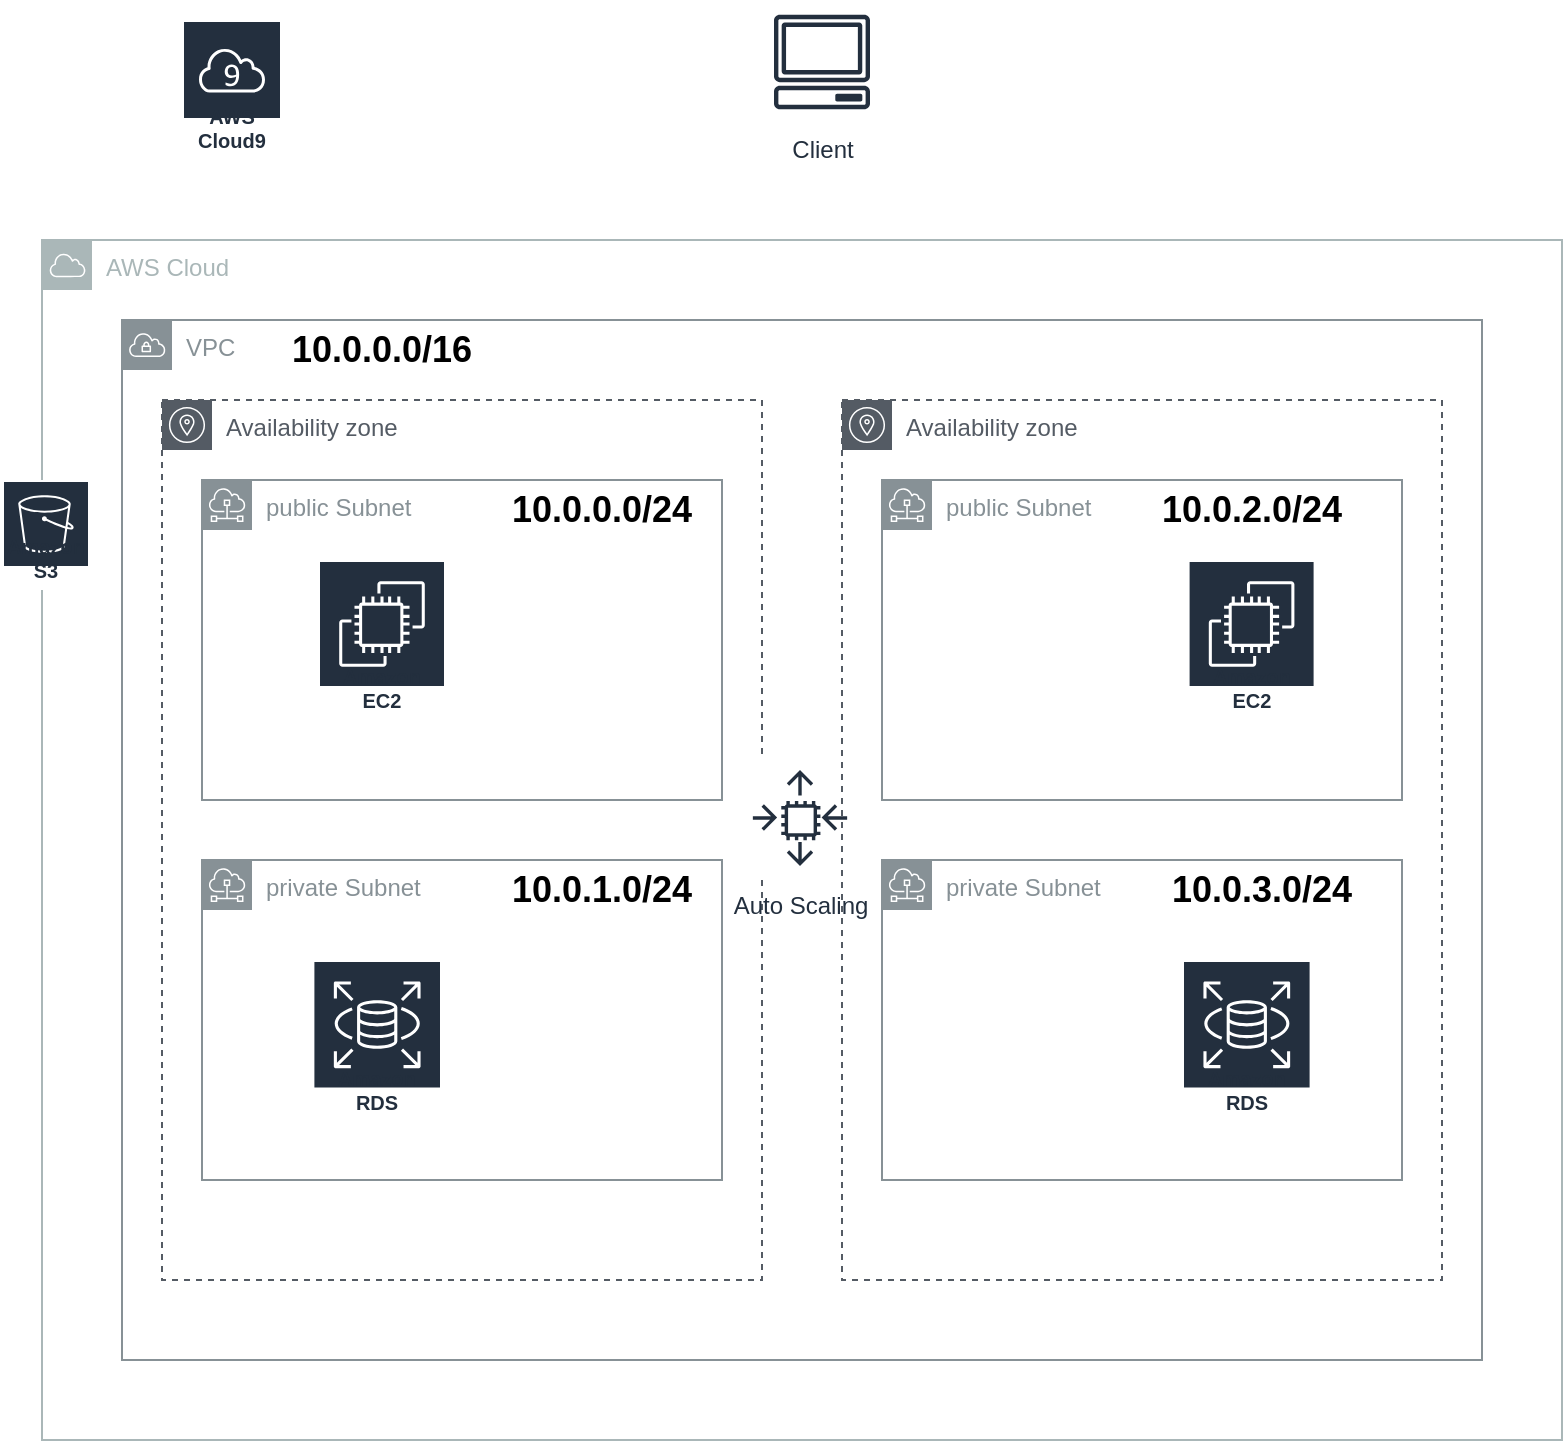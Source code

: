 <mxfile version="16.4.5" type="github" pages="2"><diagram id="MwN8suG_t0roEQ08q8JP" name="ページ1"><mxGraphModel dx="1022" dy="402" grid="1" gridSize="10" guides="1" tooltips="1" connect="1" arrows="1" fold="1" page="1" pageScale="1" pageWidth="827" pageHeight="1169" math="0" shadow="0"><root><mxCell id="0"/><mxCell id="1" parent="0"/><mxCell id="HDXq9XGTa8Jey7fupxtL-1" value="AWS Cloud" style="sketch=0;outlineConnect=0;gradientColor=none;html=1;whiteSpace=wrap;fontSize=12;fontStyle=0;shape=mxgraph.aws4.group;grIcon=mxgraph.aws4.group_aws_cloud;strokeColor=#AAB7B8;fillColor=none;verticalAlign=top;align=left;spacingLeft=30;fontColor=#AAB7B8;dashed=0;" vertex="1" parent="1"><mxGeometry x="40" y="240" width="760" height="600" as="geometry"/></mxCell><mxCell id="HDXq9XGTa8Jey7fupxtL-2" value="Availability zone" style="sketch=0;outlineConnect=0;gradientColor=none;html=1;whiteSpace=wrap;fontSize=12;fontStyle=0;shape=mxgraph.aws4.group;grIcon=mxgraph.aws4.group_availability_zone;strokeColor=#545B64;fillColor=none;verticalAlign=top;align=left;spacingLeft=30;fontColor=#545B64;dashed=1;" vertex="1" parent="1"><mxGeometry x="100" y="320" width="300" height="440" as="geometry"/></mxCell><mxCell id="HDXq9XGTa8Jey7fupxtL-3" value="VPC" style="sketch=0;outlineConnect=0;gradientColor=none;html=1;whiteSpace=wrap;fontSize=12;fontStyle=0;shape=mxgraph.aws4.group;grIcon=mxgraph.aws4.group_vpc;strokeColor=#879196;fillColor=none;verticalAlign=top;align=left;spacingLeft=30;fontColor=#879196;dashed=0;" vertex="1" parent="1"><mxGeometry x="80" y="280" width="680" height="520" as="geometry"/></mxCell><mxCell id="HDXq9XGTa8Jey7fupxtL-4" value="private Subnet" style="sketch=0;outlineConnect=0;gradientColor=none;html=1;whiteSpace=wrap;fontSize=12;fontStyle=0;shape=mxgraph.aws4.group;grIcon=mxgraph.aws4.group_subnet;strokeColor=#879196;fillColor=none;verticalAlign=top;align=left;spacingLeft=30;fontColor=#879196;dashed=0;" vertex="1" parent="1"><mxGeometry x="120" y="550" width="260" height="160" as="geometry"/></mxCell><mxCell id="HDXq9XGTa8Jey7fupxtL-5" value="public Subnet" style="sketch=0;outlineConnect=0;gradientColor=none;html=1;whiteSpace=wrap;fontSize=12;fontStyle=0;shape=mxgraph.aws4.group;grIcon=mxgraph.aws4.group_subnet;strokeColor=#879196;fillColor=none;verticalAlign=top;align=left;spacingLeft=30;fontColor=#879196;dashed=0;" vertex="1" parent="1"><mxGeometry x="120" y="360" width="260" height="160" as="geometry"/></mxCell><mxCell id="HDXq9XGTa8Jey7fupxtL-6" value="Auto Scaling" style="sketch=0;outlineConnect=0;fontColor=#232F3E;gradientColor=none;strokeColor=#232F3E;fillColor=#ffffff;dashed=0;verticalLabelPosition=bottom;verticalAlign=top;align=center;html=1;fontSize=12;fontStyle=0;aspect=fixed;shape=mxgraph.aws4.resourceIcon;resIcon=mxgraph.aws4.auto_scaling;" vertex="1" parent="1"><mxGeometry x="389" y="499" width="60" height="60" as="geometry"/></mxCell><mxCell id="HDXq9XGTa8Jey7fupxtL-7" value="Availability zone" style="sketch=0;outlineConnect=0;gradientColor=none;html=1;whiteSpace=wrap;fontSize=12;fontStyle=0;shape=mxgraph.aws4.group;grIcon=mxgraph.aws4.group_availability_zone;strokeColor=#545B64;fillColor=none;verticalAlign=top;align=left;spacingLeft=30;fontColor=#545B64;dashed=1;" vertex="1" parent="1"><mxGeometry x="440" y="320" width="300" height="440" as="geometry"/></mxCell><mxCell id="HDXq9XGTa8Jey7fupxtL-8" value="AWS Cloud9" style="sketch=0;outlineConnect=0;fontColor=#232F3E;gradientColor=none;strokeColor=#ffffff;fillColor=#232F3E;dashed=0;verticalLabelPosition=middle;verticalAlign=bottom;align=center;html=1;whiteSpace=wrap;fontSize=10;fontStyle=1;spacing=3;shape=mxgraph.aws4.productIcon;prIcon=mxgraph.aws4.cloud9;" vertex="1" parent="1"><mxGeometry x="110" y="130" width="50" height="70" as="geometry"/></mxCell><mxCell id="HDXq9XGTa8Jey7fupxtL-9" value="Amazon S3" style="sketch=0;outlineConnect=0;fontColor=#232F3E;gradientColor=none;strokeColor=#ffffff;fillColor=#232F3E;dashed=0;verticalLabelPosition=middle;verticalAlign=bottom;align=center;html=1;whiteSpace=wrap;fontSize=10;fontStyle=1;spacing=3;shape=mxgraph.aws4.productIcon;prIcon=mxgraph.aws4.s3;" vertex="1" parent="1"><mxGeometry x="20" y="360" width="44" height="55" as="geometry"/></mxCell><mxCell id="HDXq9XGTa8Jey7fupxtL-10" value="Client" style="sketch=0;outlineConnect=0;fontColor=#232F3E;gradientColor=none;strokeColor=#232F3E;fillColor=#ffffff;dashed=0;verticalLabelPosition=bottom;verticalAlign=top;align=center;html=1;fontSize=12;fontStyle=0;aspect=fixed;shape=mxgraph.aws4.resourceIcon;resIcon=mxgraph.aws4.client;" vertex="1" parent="1"><mxGeometry x="400" y="121" width="60" height="60" as="geometry"/></mxCell><mxCell id="HDXq9XGTa8Jey7fupxtL-11" value="Amazon EC2" style="sketch=0;outlineConnect=0;fontColor=#232F3E;gradientColor=none;strokeColor=#ffffff;fillColor=#232F3E;dashed=0;verticalLabelPosition=middle;verticalAlign=bottom;align=center;html=1;whiteSpace=wrap;fontSize=10;fontStyle=1;spacing=3;shape=mxgraph.aws4.productIcon;prIcon=mxgraph.aws4.ec2;" vertex="1" parent="1"><mxGeometry x="178" y="400" width="64" height="80" as="geometry"/></mxCell><mxCell id="HDXq9XGTa8Jey7fupxtL-12" value="Amazon RDS" style="sketch=0;outlineConnect=0;fontColor=#232F3E;gradientColor=none;strokeColor=#ffffff;fillColor=#232F3E;dashed=0;verticalLabelPosition=middle;verticalAlign=bottom;align=center;html=1;whiteSpace=wrap;fontSize=10;fontStyle=1;spacing=3;shape=mxgraph.aws4.productIcon;prIcon=mxgraph.aws4.rds;" vertex="1" parent="1"><mxGeometry x="175.2" y="600" width="64.8" height="81" as="geometry"/></mxCell><mxCell id="HDXq9XGTa8Jey7fupxtL-13" value="&lt;font style=&quot;font-size: 18px&quot;&gt;&lt;b&gt;10.0.0.0/16&lt;/b&gt;&lt;/font&gt;" style="text;html=1;strokeColor=none;fillColor=none;align=center;verticalAlign=middle;whiteSpace=wrap;rounded=0;" vertex="1" parent="1"><mxGeometry x="150" y="280" width="120" height="30" as="geometry"/></mxCell><mxCell id="HDXq9XGTa8Jey7fupxtL-14" value="&lt;font style=&quot;font-size: 18px&quot;&gt;&lt;b&gt;10.0.0.0/24&lt;/b&gt;&lt;/font&gt;" style="text;html=1;strokeColor=none;fillColor=none;align=center;verticalAlign=middle;whiteSpace=wrap;rounded=0;" vertex="1" parent="1"><mxGeometry x="260" y="360" width="120" height="30" as="geometry"/></mxCell><mxCell id="HDXq9XGTa8Jey7fupxtL-15" value="public Subnet" style="sketch=0;outlineConnect=0;gradientColor=none;html=1;whiteSpace=wrap;fontSize=12;fontStyle=0;shape=mxgraph.aws4.group;grIcon=mxgraph.aws4.group_subnet;strokeColor=#879196;fillColor=none;verticalAlign=top;align=left;spacingLeft=30;fontColor=#879196;dashed=0;" vertex="1" parent="1"><mxGeometry x="460" y="360" width="260" height="160" as="geometry"/></mxCell><mxCell id="HDXq9XGTa8Jey7fupxtL-16" value="private&amp;nbsp;Subnet" style="sketch=0;outlineConnect=0;gradientColor=none;html=1;whiteSpace=wrap;fontSize=12;fontStyle=0;shape=mxgraph.aws4.group;grIcon=mxgraph.aws4.group_subnet;strokeColor=#879196;fillColor=none;verticalAlign=top;align=left;spacingLeft=30;fontColor=#879196;dashed=0;" vertex="1" parent="1"><mxGeometry x="460" y="550" width="260" height="160" as="geometry"/></mxCell><mxCell id="HDXq9XGTa8Jey7fupxtL-17" value="Amazon EC2" style="sketch=0;outlineConnect=0;fontColor=#232F3E;gradientColor=none;strokeColor=#ffffff;fillColor=#232F3E;dashed=0;verticalLabelPosition=middle;verticalAlign=bottom;align=center;html=1;whiteSpace=wrap;fontSize=10;fontStyle=1;spacing=3;shape=mxgraph.aws4.productIcon;prIcon=mxgraph.aws4.ec2;" vertex="1" parent="1"><mxGeometry x="612.8" y="400" width="64" height="80" as="geometry"/></mxCell><mxCell id="HDXq9XGTa8Jey7fupxtL-18" value="Amazon RDS" style="sketch=0;outlineConnect=0;fontColor=#232F3E;gradientColor=none;strokeColor=#ffffff;fillColor=#232F3E;dashed=0;verticalLabelPosition=middle;verticalAlign=bottom;align=center;html=1;whiteSpace=wrap;fontSize=10;fontStyle=1;spacing=3;shape=mxgraph.aws4.productIcon;prIcon=mxgraph.aws4.rds;" vertex="1" parent="1"><mxGeometry x="610" y="600" width="64.8" height="81" as="geometry"/></mxCell><mxCell id="HDXq9XGTa8Jey7fupxtL-19" value="&lt;font style=&quot;font-size: 18px&quot;&gt;&lt;b&gt;10.0.1.0/24&lt;/b&gt;&lt;/font&gt;" style="text;html=1;strokeColor=none;fillColor=none;align=center;verticalAlign=middle;whiteSpace=wrap;rounded=0;" vertex="1" parent="1"><mxGeometry x="260" y="550" width="120" height="30" as="geometry"/></mxCell><mxCell id="HDXq9XGTa8Jey7fupxtL-20" value="&lt;font style=&quot;font-size: 18px&quot;&gt;&lt;b&gt;10.0.2.0/24&lt;/b&gt;&lt;/font&gt;" style="text;html=1;strokeColor=none;fillColor=none;align=center;verticalAlign=middle;whiteSpace=wrap;rounded=0;" vertex="1" parent="1"><mxGeometry x="584.8" y="360" width="120" height="30" as="geometry"/></mxCell><mxCell id="HDXq9XGTa8Jey7fupxtL-21" value="&lt;font style=&quot;font-size: 18px&quot;&gt;&lt;b&gt;10.0.3.0/24&lt;/b&gt;&lt;/font&gt;" style="text;html=1;strokeColor=none;fillColor=none;align=center;verticalAlign=middle;whiteSpace=wrap;rounded=0;" vertex="1" parent="1"><mxGeometry x="590" y="550" width="120" height="30" as="geometry"/></mxCell></root></mxGraphModel></diagram><diagram name="ページ2" id="KZP9OO9f15JH8pOi7RTv"><mxGraphModel dx="1022" dy="402" grid="1" gridSize="10" guides="1" tooltips="1" connect="1" arrows="1" fold="1" page="1" pageScale="1" pageWidth="827" pageHeight="1169" math="0" shadow="0"><root><mxCell id="SKvuYnIzN5TDShPIO3Ci-0"/><mxCell id="SKvuYnIzN5TDShPIO3Ci-1" parent="SKvuYnIzN5TDShPIO3Ci-0"/></root></mxGraphModel></diagram></mxfile>